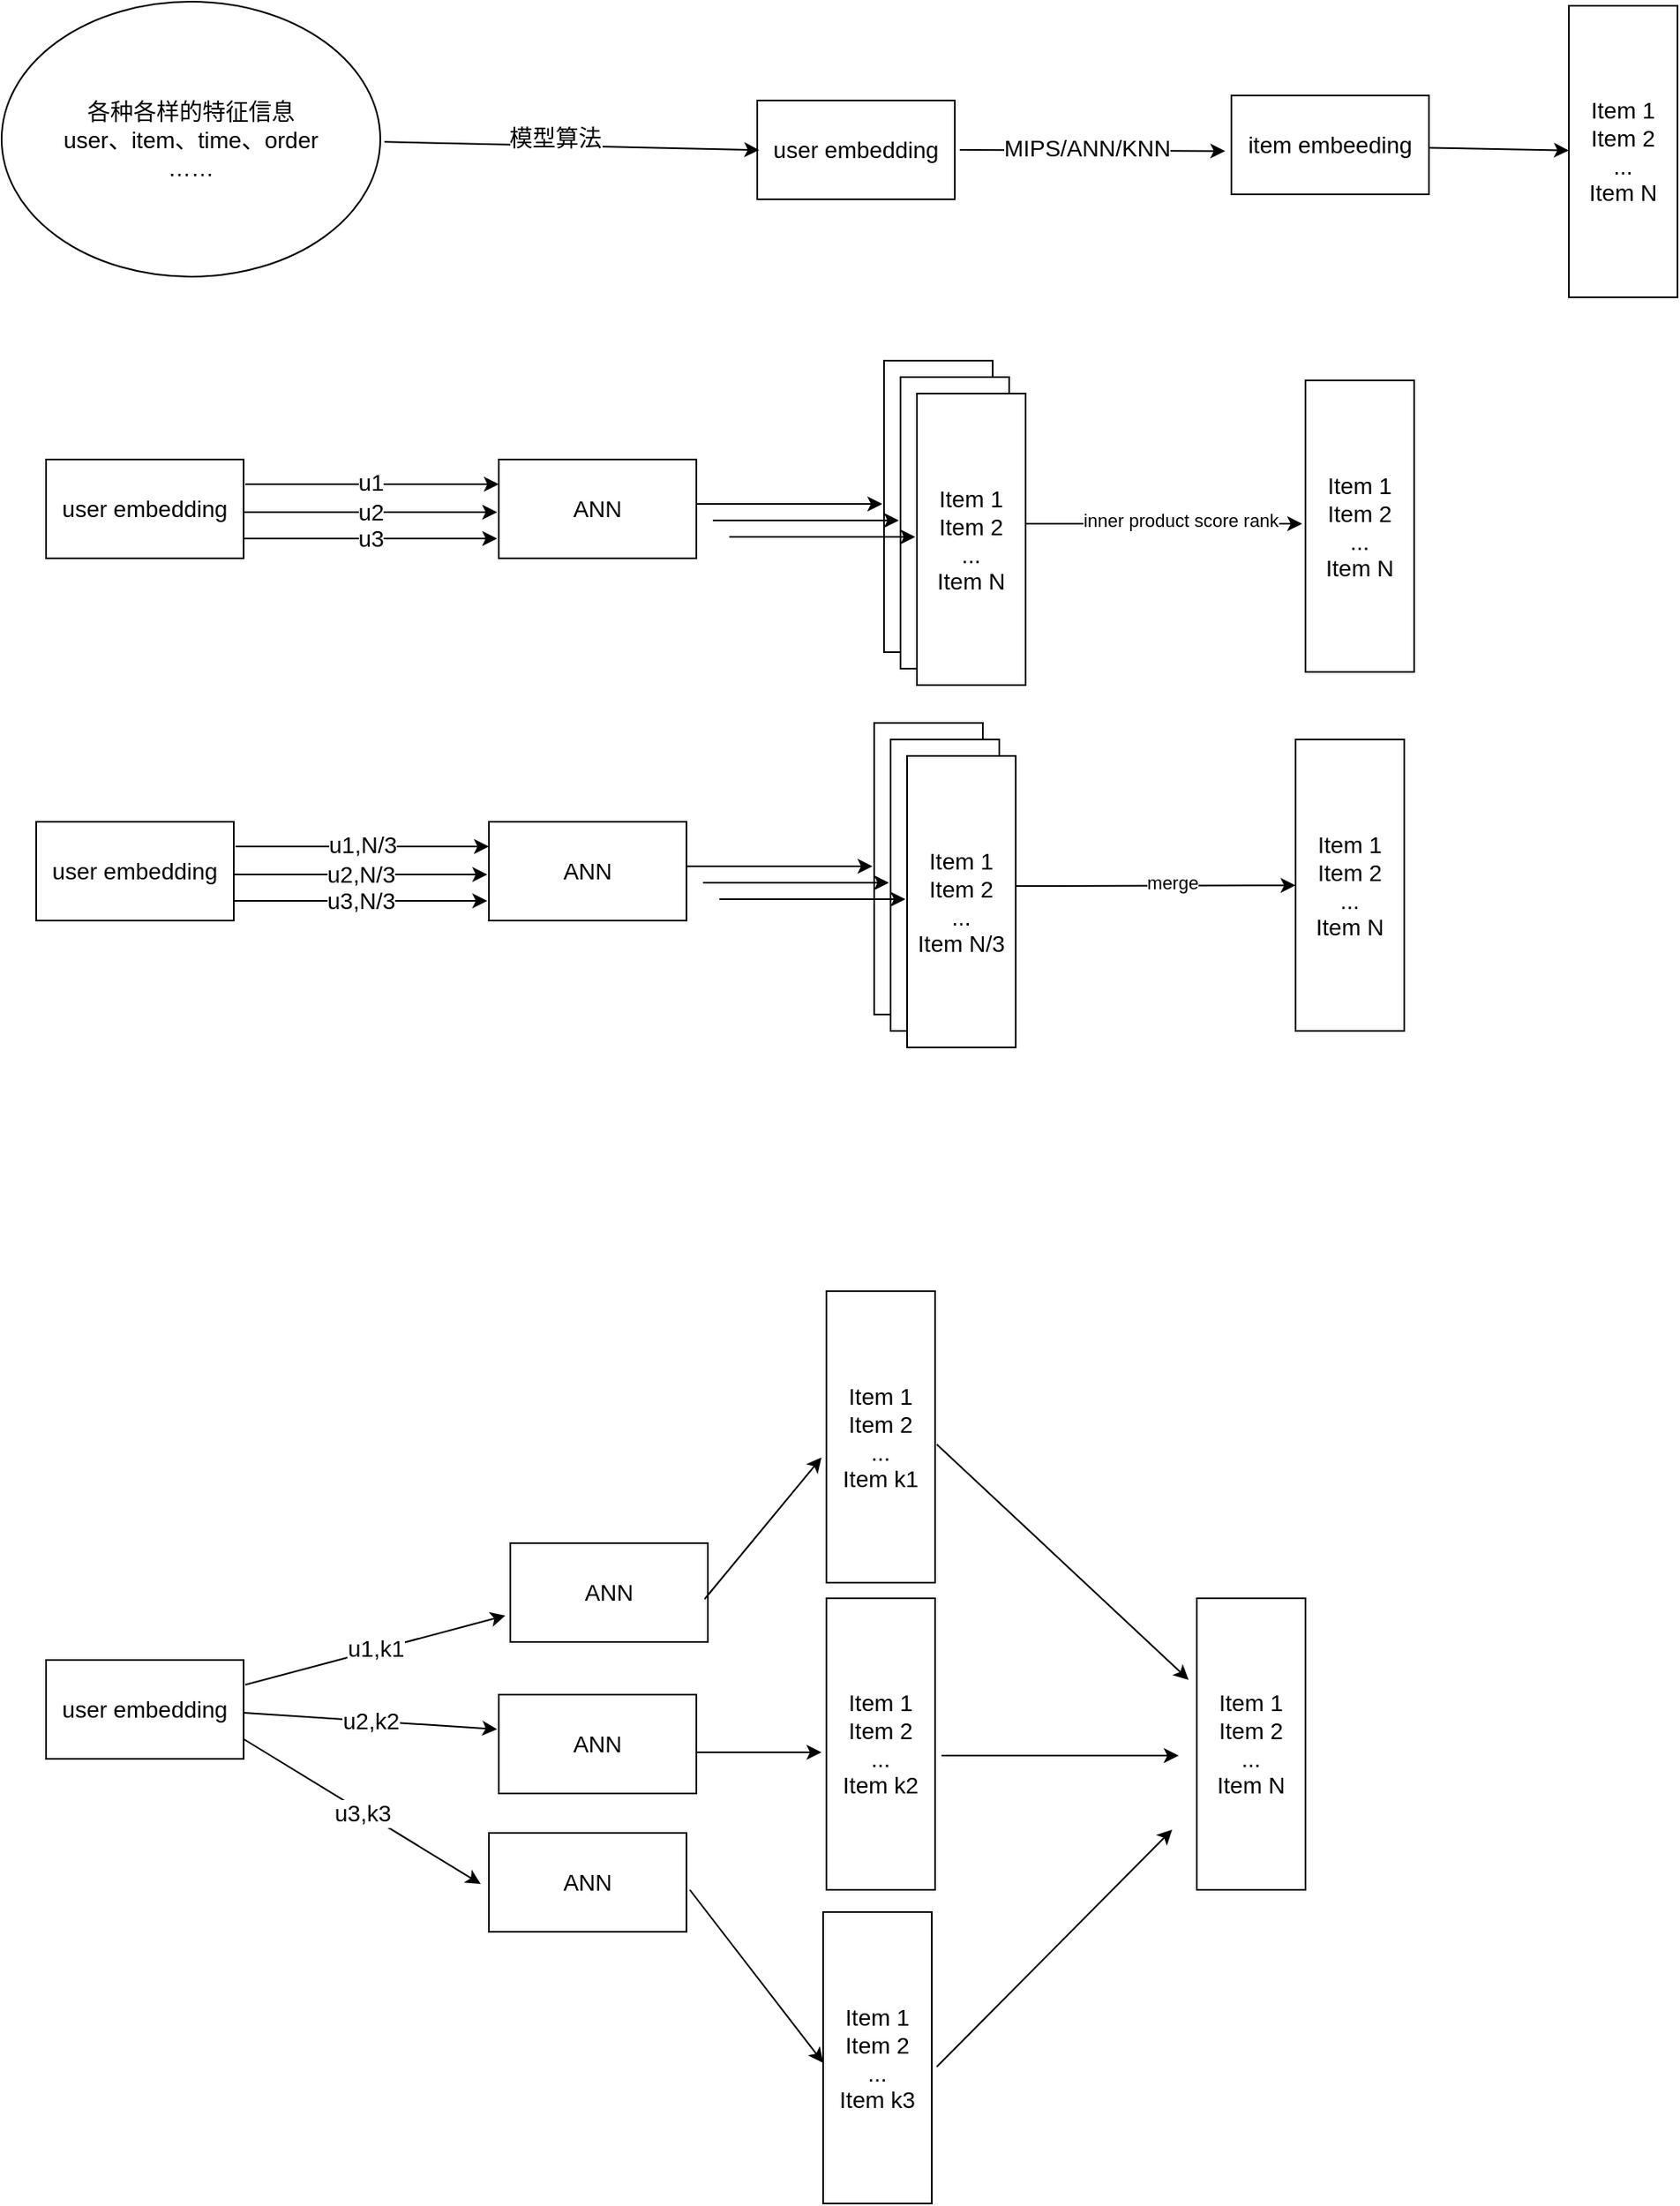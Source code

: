 <mxfile version="24.2.1" type="github">
  <diagram name="第 1 页" id="RoUJtp1ca_ix6E7DKOYr">
    <mxGraphModel dx="1346" dy="801" grid="0" gridSize="10" guides="1" tooltips="1" connect="0" arrows="0" fold="1" page="1" pageScale="1" pageWidth="1169" pageHeight="827" math="0" shadow="0">
      <root>
        <mxCell id="0" />
        <mxCell id="1" parent="0" />
        <mxCell id="VDyG_0sEehmQ8YzIbHEi-2" value="user embedding" style="rounded=0;whiteSpace=wrap;html=1;fontSize=14;" vertex="1" parent="1">
          <mxGeometry x="486" y="104" width="120" height="60" as="geometry" />
        </mxCell>
        <mxCell id="VDyG_0sEehmQ8YzIbHEi-3" value="item embeeding" style="rounded=0;whiteSpace=wrap;html=1;rotation=0;fontSize=14;" vertex="1" parent="1">
          <mxGeometry x="774" y="101" width="120" height="60" as="geometry" />
        </mxCell>
        <mxCell id="VDyG_0sEehmQ8YzIbHEi-4" value="&lt;font style=&quot;font-size: 14px;&quot;&gt;各种各样的特征信息&lt;/font&gt;&lt;div style=&quot;font-size: 14px;&quot;&gt;&lt;font style=&quot;font-size: 14px;&quot;&gt;user、&lt;span style=&quot;background-color: initial; font-size: 14px;&quot;&gt;item、time、order&lt;/span&gt;&lt;/font&gt;&lt;/div&gt;&lt;div style=&quot;font-size: 14px;&quot;&gt;&lt;span style=&quot;background-color: initial; font-size: 14px;&quot;&gt;&lt;font style=&quot;font-size: 14px;&quot;&gt;……&lt;/font&gt;&lt;/span&gt;&lt;/div&gt;" style="ellipse;whiteSpace=wrap;html=1;fontSize=14;" vertex="1" parent="1">
          <mxGeometry x="27" y="44" width="230" height="167" as="geometry" />
        </mxCell>
        <mxCell id="VDyG_0sEehmQ8YzIbHEi-5" value="" style="endArrow=classic;html=1;rounded=0;entryX=0.01;entryY=0.502;entryDx=0;entryDy=0;entryPerimeter=0;exitX=1.011;exitY=0.51;exitDx=0;exitDy=0;exitPerimeter=0;" edge="1" parent="1" source="VDyG_0sEehmQ8YzIbHEi-4" target="VDyG_0sEehmQ8YzIbHEi-2">
          <mxGeometry width="50" height="50" relative="1" as="geometry">
            <mxPoint x="279" y="142" as="sourcePoint" />
            <mxPoint x="329" y="92" as="targetPoint" />
          </mxGeometry>
        </mxCell>
        <mxCell id="VDyG_0sEehmQ8YzIbHEi-6" value="模型算法" style="edgeLabel;html=1;align=center;verticalAlign=middle;resizable=0;points=[];fontSize=14;" vertex="1" connectable="0" parent="VDyG_0sEehmQ8YzIbHEi-5">
          <mxGeometry x="-0.091" y="5" relative="1" as="geometry">
            <mxPoint as="offset" />
          </mxGeometry>
        </mxCell>
        <mxCell id="VDyG_0sEehmQ8YzIbHEi-7" value="" style="endArrow=classic;html=1;rounded=0;entryX=-0.031;entryY=0.562;entryDx=0;entryDy=0;entryPerimeter=0;" edge="1" parent="1" target="VDyG_0sEehmQ8YzIbHEi-3">
          <mxGeometry width="50" height="50" relative="1" as="geometry">
            <mxPoint x="609" y="134" as="sourcePoint" />
            <mxPoint x="654" y="82" as="targetPoint" />
          </mxGeometry>
        </mxCell>
        <mxCell id="VDyG_0sEehmQ8YzIbHEi-8" value="&lt;font style=&quot;font-size: 14px;&quot;&gt;MIPS/ANN/KNN&lt;/font&gt;" style="edgeLabel;html=1;align=center;verticalAlign=middle;resizable=0;points=[];fontSize=14;" vertex="1" connectable="0" parent="VDyG_0sEehmQ8YzIbHEi-7">
          <mxGeometry x="-0.052" y="2" relative="1" as="geometry">
            <mxPoint as="offset" />
          </mxGeometry>
        </mxCell>
        <mxCell id="VDyG_0sEehmQ8YzIbHEi-9" value="Item 1&lt;div style=&quot;font-size: 14px;&quot;&gt;Item 2&lt;/div&gt;&lt;div style=&quot;font-size: 14px;&quot;&gt;...&lt;/div&gt;&lt;div style=&quot;font-size: 14px;&quot;&gt;Item N&lt;/div&gt;" style="rounded=0;whiteSpace=wrap;html=1;rotation=0;fontSize=14;" vertex="1" parent="1">
          <mxGeometry x="979" y="46.5" width="66" height="177" as="geometry" />
        </mxCell>
        <mxCell id="VDyG_0sEehmQ8YzIbHEi-10" value="" style="endArrow=classic;html=1;rounded=0;exitX=1.002;exitY=0.529;exitDx=0;exitDy=0;exitPerimeter=0;" edge="1" parent="1" source="VDyG_0sEehmQ8YzIbHEi-3" target="VDyG_0sEehmQ8YzIbHEi-9">
          <mxGeometry width="50" height="50" relative="1" as="geometry">
            <mxPoint x="916" y="131" as="sourcePoint" />
            <mxPoint x="1036" y="131" as="targetPoint" />
          </mxGeometry>
        </mxCell>
        <mxCell id="VDyG_0sEehmQ8YzIbHEi-11" value="user embedding" style="rounded=0;whiteSpace=wrap;html=1;fontSize=14;" vertex="1" parent="1">
          <mxGeometry x="54" y="322" width="120" height="60" as="geometry" />
        </mxCell>
        <mxCell id="VDyG_0sEehmQ8YzIbHEi-12" value="" style="endArrow=classic;html=1;rounded=0;fontSize=14;" edge="1" parent="1">
          <mxGeometry width="50" height="50" relative="1" as="geometry">
            <mxPoint x="175" y="337" as="sourcePoint" />
            <mxPoint x="329" y="337" as="targetPoint" />
          </mxGeometry>
        </mxCell>
        <mxCell id="VDyG_0sEehmQ8YzIbHEi-15" value="u1" style="edgeLabel;html=1;align=center;verticalAlign=middle;resizable=0;points=[];fontSize=14;" vertex="1" connectable="0" parent="VDyG_0sEehmQ8YzIbHEi-12">
          <mxGeometry x="-0.006" y="1" relative="1" as="geometry">
            <mxPoint x="-1" as="offset" />
          </mxGeometry>
        </mxCell>
        <mxCell id="VDyG_0sEehmQ8YzIbHEi-13" value="u2" style="endArrow=classic;html=1;rounded=0;fontSize=14;" edge="1" parent="1">
          <mxGeometry width="50" height="50" relative="1" as="geometry">
            <mxPoint x="174" y="354" as="sourcePoint" />
            <mxPoint x="328" y="354" as="targetPoint" />
          </mxGeometry>
        </mxCell>
        <mxCell id="VDyG_0sEehmQ8YzIbHEi-14" value="u3" style="endArrow=classic;html=1;rounded=0;fontSize=14;" edge="1" parent="1">
          <mxGeometry width="50" height="50" relative="1" as="geometry">
            <mxPoint x="174" y="370" as="sourcePoint" />
            <mxPoint x="328" y="370" as="targetPoint" />
          </mxGeometry>
        </mxCell>
        <mxCell id="VDyG_0sEehmQ8YzIbHEi-16" value="ANN" style="rounded=0;whiteSpace=wrap;html=1;fontSize=14;" vertex="1" parent="1">
          <mxGeometry x="329" y="322" width="120" height="60" as="geometry" />
        </mxCell>
        <mxCell id="VDyG_0sEehmQ8YzIbHEi-17" value="" style="endArrow=classic;html=1;rounded=0;exitX=1;exitY=0.45;exitDx=0;exitDy=0;exitPerimeter=0;fontSize=14;" edge="1" parent="1" source="VDyG_0sEehmQ8YzIbHEi-16">
          <mxGeometry width="50" height="50" relative="1" as="geometry">
            <mxPoint x="490" y="355" as="sourcePoint" />
            <mxPoint x="562" y="349" as="targetPoint" />
          </mxGeometry>
        </mxCell>
        <mxCell id="VDyG_0sEehmQ8YzIbHEi-19" value="Item1&lt;div style=&quot;font-size: 14px;&quot;&gt;Item2&lt;/div&gt;&lt;div style=&quot;font-size: 14px;&quot;&gt;...&lt;/div&gt;&lt;div style=&quot;font-size: 14px;&quot;&gt;ItemN&lt;/div&gt;" style="rounded=0;whiteSpace=wrap;html=1;rotation=0;fontSize=14;" vertex="1" parent="1">
          <mxGeometry x="563" y="262" width="66" height="177" as="geometry" />
        </mxCell>
        <mxCell id="VDyG_0sEehmQ8YzIbHEi-20" value="Item1&lt;div style=&quot;font-size: 14px;&quot;&gt;Item2&lt;/div&gt;&lt;div style=&quot;font-size: 14px;&quot;&gt;...&lt;/div&gt;&lt;div style=&quot;font-size: 14px;&quot;&gt;ItemN&lt;/div&gt;" style="rounded=0;whiteSpace=wrap;html=1;rotation=0;fontSize=14;" vertex="1" parent="1">
          <mxGeometry x="573" y="272" width="66" height="177" as="geometry" />
        </mxCell>
        <mxCell id="VDyG_0sEehmQ8YzIbHEi-21" value="Item 1&lt;div style=&quot;font-size: 14px;&quot;&gt;Item 2&lt;/div&gt;&lt;div style=&quot;font-size: 14px;&quot;&gt;...&lt;/div&gt;&lt;div style=&quot;font-size: 14px;&quot;&gt;Item N&lt;/div&gt;" style="rounded=0;whiteSpace=wrap;html=1;rotation=0;fontSize=14;" vertex="1" parent="1">
          <mxGeometry x="583" y="282" width="66" height="177" as="geometry" />
        </mxCell>
        <mxCell id="VDyG_0sEehmQ8YzIbHEi-22" value="" style="endArrow=classic;html=1;rounded=0;exitX=1;exitY=0.45;exitDx=0;exitDy=0;exitPerimeter=0;fontSize=14;" edge="1" parent="1">
          <mxGeometry width="50" height="50" relative="1" as="geometry">
            <mxPoint x="459" y="359" as="sourcePoint" />
            <mxPoint x="572" y="359" as="targetPoint" />
          </mxGeometry>
        </mxCell>
        <mxCell id="VDyG_0sEehmQ8YzIbHEi-23" value="" style="endArrow=classic;html=1;rounded=0;exitX=1;exitY=0.45;exitDx=0;exitDy=0;exitPerimeter=0;fontSize=14;" edge="1" parent="1">
          <mxGeometry width="50" height="50" relative="1" as="geometry">
            <mxPoint x="469" y="369" as="sourcePoint" />
            <mxPoint x="582" y="369" as="targetPoint" />
          </mxGeometry>
        </mxCell>
        <mxCell id="VDyG_0sEehmQ8YzIbHEi-24" value="" style="endArrow=classic;html=1;rounded=0;" edge="1" parent="1">
          <mxGeometry width="50" height="50" relative="1" as="geometry">
            <mxPoint x="649" y="361" as="sourcePoint" />
            <mxPoint x="817" y="361" as="targetPoint" />
          </mxGeometry>
        </mxCell>
        <mxCell id="VDyG_0sEehmQ8YzIbHEi-25" value="inner product score rank" style="edgeLabel;html=1;align=center;verticalAlign=middle;resizable=0;points=[];" vertex="1" connectable="0" parent="VDyG_0sEehmQ8YzIbHEi-24">
          <mxGeometry x="0.112" y="2" relative="1" as="geometry">
            <mxPoint as="offset" />
          </mxGeometry>
        </mxCell>
        <mxCell id="VDyG_0sEehmQ8YzIbHEi-26" value="Item 1&lt;div style=&quot;font-size: 14px;&quot;&gt;Item 2&lt;/div&gt;&lt;div style=&quot;font-size: 14px;&quot;&gt;...&lt;/div&gt;&lt;div style=&quot;font-size: 14px;&quot;&gt;Item N&lt;/div&gt;" style="rounded=0;whiteSpace=wrap;html=1;rotation=0;fontSize=14;" vertex="1" parent="1">
          <mxGeometry x="819" y="274" width="66" height="177" as="geometry" />
        </mxCell>
        <mxCell id="VDyG_0sEehmQ8YzIbHEi-27" value="user embedding" style="rounded=0;whiteSpace=wrap;html=1;fontSize=14;" vertex="1" parent="1">
          <mxGeometry x="48" y="542" width="120" height="60" as="geometry" />
        </mxCell>
        <mxCell id="VDyG_0sEehmQ8YzIbHEi-28" value="" style="endArrow=classic;html=1;rounded=0;fontSize=14;" edge="1" parent="1">
          <mxGeometry width="50" height="50" relative="1" as="geometry">
            <mxPoint x="169" y="557" as="sourcePoint" />
            <mxPoint x="323" y="557" as="targetPoint" />
          </mxGeometry>
        </mxCell>
        <mxCell id="VDyG_0sEehmQ8YzIbHEi-29" value="u1,N/3" style="edgeLabel;html=1;align=center;verticalAlign=middle;resizable=0;points=[];fontSize=14;" vertex="1" connectable="0" parent="VDyG_0sEehmQ8YzIbHEi-28">
          <mxGeometry x="-0.006" y="1" relative="1" as="geometry">
            <mxPoint as="offset" />
          </mxGeometry>
        </mxCell>
        <mxCell id="VDyG_0sEehmQ8YzIbHEi-30" value="u2,N/3" style="endArrow=classic;html=1;rounded=0;fontSize=14;" edge="1" parent="1">
          <mxGeometry width="50" height="50" relative="1" as="geometry">
            <mxPoint x="168" y="574" as="sourcePoint" />
            <mxPoint x="322" y="574" as="targetPoint" />
          </mxGeometry>
        </mxCell>
        <mxCell id="VDyG_0sEehmQ8YzIbHEi-31" value="u3,N/3" style="endArrow=classic;html=1;rounded=0;fontSize=14;" edge="1" parent="1">
          <mxGeometry x="0.013" width="50" height="50" relative="1" as="geometry">
            <mxPoint x="168" y="590" as="sourcePoint" />
            <mxPoint x="322" y="590" as="targetPoint" />
            <mxPoint x="-1" as="offset" />
          </mxGeometry>
        </mxCell>
        <mxCell id="VDyG_0sEehmQ8YzIbHEi-32" value="ANN" style="rounded=0;whiteSpace=wrap;html=1;fontSize=14;" vertex="1" parent="1">
          <mxGeometry x="323" y="542" width="120" height="60" as="geometry" />
        </mxCell>
        <mxCell id="VDyG_0sEehmQ8YzIbHEi-33" value="" style="endArrow=classic;html=1;rounded=0;exitX=1;exitY=0.45;exitDx=0;exitDy=0;exitPerimeter=0;fontSize=14;" edge="1" parent="1" source="VDyG_0sEehmQ8YzIbHEi-32">
          <mxGeometry width="50" height="50" relative="1" as="geometry">
            <mxPoint x="484" y="575" as="sourcePoint" />
            <mxPoint x="556" y="569" as="targetPoint" />
          </mxGeometry>
        </mxCell>
        <mxCell id="VDyG_0sEehmQ8YzIbHEi-34" value="Item1&lt;div style=&quot;font-size: 14px;&quot;&gt;Item2&lt;/div&gt;&lt;div style=&quot;font-size: 14px;&quot;&gt;...&lt;/div&gt;&lt;div style=&quot;font-size: 14px;&quot;&gt;ItemN&lt;/div&gt;" style="rounded=0;whiteSpace=wrap;html=1;rotation=0;fontSize=14;" vertex="1" parent="1">
          <mxGeometry x="557" y="482" width="66" height="177" as="geometry" />
        </mxCell>
        <mxCell id="VDyG_0sEehmQ8YzIbHEi-35" value="Item1&lt;div style=&quot;font-size: 14px;&quot;&gt;Item2&lt;/div&gt;&lt;div style=&quot;font-size: 14px;&quot;&gt;...&lt;/div&gt;&lt;div style=&quot;font-size: 14px;&quot;&gt;ItemN&lt;/div&gt;" style="rounded=0;whiteSpace=wrap;html=1;rotation=0;fontSize=14;" vertex="1" parent="1">
          <mxGeometry x="567" y="492" width="66" height="177" as="geometry" />
        </mxCell>
        <mxCell id="VDyG_0sEehmQ8YzIbHEi-36" value="Item 1&lt;div style=&quot;font-size: 14px;&quot;&gt;Item 2&lt;/div&gt;&lt;div style=&quot;font-size: 14px;&quot;&gt;...&lt;/div&gt;&lt;div style=&quot;font-size: 14px;&quot;&gt;Item N/3&lt;/div&gt;" style="rounded=0;whiteSpace=wrap;html=1;rotation=0;fontSize=14;" vertex="1" parent="1">
          <mxGeometry x="577" y="502" width="66" height="177" as="geometry" />
        </mxCell>
        <mxCell id="VDyG_0sEehmQ8YzIbHEi-37" value="" style="endArrow=classic;html=1;rounded=0;exitX=1;exitY=0.45;exitDx=0;exitDy=0;exitPerimeter=0;fontSize=14;" edge="1" parent="1">
          <mxGeometry width="50" height="50" relative="1" as="geometry">
            <mxPoint x="453" y="579" as="sourcePoint" />
            <mxPoint x="566" y="579" as="targetPoint" />
          </mxGeometry>
        </mxCell>
        <mxCell id="VDyG_0sEehmQ8YzIbHEi-38" value="" style="endArrow=classic;html=1;rounded=0;exitX=1;exitY=0.45;exitDx=0;exitDy=0;exitPerimeter=0;fontSize=14;" edge="1" parent="1">
          <mxGeometry width="50" height="50" relative="1" as="geometry">
            <mxPoint x="463" y="589" as="sourcePoint" />
            <mxPoint x="576" y="589" as="targetPoint" />
          </mxGeometry>
        </mxCell>
        <mxCell id="VDyG_0sEehmQ8YzIbHEi-39" value="" style="endArrow=classic;html=1;rounded=0;" edge="1" parent="1" target="VDyG_0sEehmQ8YzIbHEi-41">
          <mxGeometry width="50" height="50" relative="1" as="geometry">
            <mxPoint x="643" y="581" as="sourcePoint" />
            <mxPoint x="811" y="581" as="targetPoint" />
          </mxGeometry>
        </mxCell>
        <mxCell id="VDyG_0sEehmQ8YzIbHEi-40" value="merge" style="edgeLabel;html=1;align=center;verticalAlign=middle;resizable=0;points=[];" vertex="1" connectable="0" parent="VDyG_0sEehmQ8YzIbHEi-39">
          <mxGeometry x="0.112" y="2" relative="1" as="geometry">
            <mxPoint as="offset" />
          </mxGeometry>
        </mxCell>
        <mxCell id="VDyG_0sEehmQ8YzIbHEi-41" value="Item 1&lt;div style=&quot;font-size: 14px;&quot;&gt;Item 2&lt;/div&gt;&lt;div style=&quot;font-size: 14px;&quot;&gt;...&lt;/div&gt;&lt;div style=&quot;font-size: 14px;&quot;&gt;Item N&lt;/div&gt;" style="rounded=0;whiteSpace=wrap;html=1;rotation=0;fontSize=14;" vertex="1" parent="1">
          <mxGeometry x="813" y="492" width="66" height="177" as="geometry" />
        </mxCell>
        <mxCell id="VDyG_0sEehmQ8YzIbHEi-42" value="user embedding" style="rounded=0;whiteSpace=wrap;html=1;fontSize=14;" vertex="1" parent="1">
          <mxGeometry x="54" y="1051" width="120" height="60" as="geometry" />
        </mxCell>
        <mxCell id="VDyG_0sEehmQ8YzIbHEi-43" value="" style="endArrow=classic;html=1;rounded=0;fontSize=14;" edge="1" parent="1">
          <mxGeometry width="50" height="50" relative="1" as="geometry">
            <mxPoint x="175" y="1066" as="sourcePoint" />
            <mxPoint x="333" y="1024" as="targetPoint" />
          </mxGeometry>
        </mxCell>
        <mxCell id="VDyG_0sEehmQ8YzIbHEi-44" value="u1,k1" style="edgeLabel;html=1;align=center;verticalAlign=middle;resizable=0;points=[];fontSize=14;" vertex="1" connectable="0" parent="VDyG_0sEehmQ8YzIbHEi-43">
          <mxGeometry x="-0.006" y="1" relative="1" as="geometry">
            <mxPoint as="offset" />
          </mxGeometry>
        </mxCell>
        <mxCell id="VDyG_0sEehmQ8YzIbHEi-45" value="u2,k2" style="endArrow=classic;html=1;rounded=0;fontSize=14;" edge="1" parent="1">
          <mxGeometry width="50" height="50" relative="1" as="geometry">
            <mxPoint x="174" y="1083" as="sourcePoint" />
            <mxPoint x="328" y="1093" as="targetPoint" />
          </mxGeometry>
        </mxCell>
        <mxCell id="VDyG_0sEehmQ8YzIbHEi-46" value="u3,k3" style="endArrow=classic;html=1;rounded=0;fontSize=14;" edge="1" parent="1">
          <mxGeometry x="0.013" width="50" height="50" relative="1" as="geometry">
            <mxPoint x="174" y="1099" as="sourcePoint" />
            <mxPoint x="318" y="1187" as="targetPoint" />
            <mxPoint x="-1" as="offset" />
          </mxGeometry>
        </mxCell>
        <mxCell id="VDyG_0sEehmQ8YzIbHEi-47" value="ANN" style="rounded=0;whiteSpace=wrap;html=1;fontSize=14;" vertex="1" parent="1">
          <mxGeometry x="336" y="980" width="120" height="60" as="geometry" />
        </mxCell>
        <mxCell id="VDyG_0sEehmQ8YzIbHEi-57" value="ANN" style="rounded=0;whiteSpace=wrap;html=1;fontSize=14;" vertex="1" parent="1">
          <mxGeometry x="329" y="1072" width="120" height="60" as="geometry" />
        </mxCell>
        <mxCell id="VDyG_0sEehmQ8YzIbHEi-58" value="ANN" style="rounded=0;whiteSpace=wrap;html=1;fontSize=14;" vertex="1" parent="1">
          <mxGeometry x="323" y="1156" width="120" height="60" as="geometry" />
        </mxCell>
        <mxCell id="VDyG_0sEehmQ8YzIbHEi-59" value="Item 1&lt;div style=&quot;font-size: 14px;&quot;&gt;Item 2&lt;/div&gt;&lt;div style=&quot;font-size: 14px;&quot;&gt;...&lt;/div&gt;&lt;div style=&quot;font-size: 14px;&quot;&gt;Item k1&lt;/div&gt;" style="rounded=0;whiteSpace=wrap;html=1;rotation=0;fontSize=14;" vertex="1" parent="1">
          <mxGeometry x="528" y="827" width="66" height="177" as="geometry" />
        </mxCell>
        <mxCell id="VDyG_0sEehmQ8YzIbHEi-60" value="Item 1&lt;div style=&quot;font-size: 14px;&quot;&gt;Item 2&lt;/div&gt;&lt;div style=&quot;font-size: 14px;&quot;&gt;...&lt;/div&gt;&lt;div style=&quot;font-size: 14px;&quot;&gt;Item k2&lt;/div&gt;" style="rounded=0;whiteSpace=wrap;html=1;rotation=0;fontSize=14;" vertex="1" parent="1">
          <mxGeometry x="528" y="1013.5" width="66" height="177" as="geometry" />
        </mxCell>
        <mxCell id="VDyG_0sEehmQ8YzIbHEi-61" value="Item 1&lt;div style=&quot;font-size: 14px;&quot;&gt;Item 2&lt;/div&gt;&lt;div style=&quot;font-size: 14px;&quot;&gt;...&lt;/div&gt;&lt;div style=&quot;font-size: 14px;&quot;&gt;Item k3&lt;/div&gt;" style="rounded=0;whiteSpace=wrap;html=1;rotation=0;fontSize=14;" vertex="1" parent="1">
          <mxGeometry x="526" y="1204" width="66" height="177" as="geometry" />
        </mxCell>
        <mxCell id="VDyG_0sEehmQ8YzIbHEi-62" value="" style="endArrow=classic;html=1;rounded=0;" edge="1" parent="1">
          <mxGeometry width="50" height="50" relative="1" as="geometry">
            <mxPoint x="454" y="1014" as="sourcePoint" />
            <mxPoint x="525" y="928" as="targetPoint" />
          </mxGeometry>
        </mxCell>
        <mxCell id="VDyG_0sEehmQ8YzIbHEi-63" value="" style="endArrow=classic;html=1;rounded=0;" edge="1" parent="1">
          <mxGeometry width="50" height="50" relative="1" as="geometry">
            <mxPoint x="449" y="1107" as="sourcePoint" />
            <mxPoint x="525" y="1107" as="targetPoint" />
          </mxGeometry>
        </mxCell>
        <mxCell id="VDyG_0sEehmQ8YzIbHEi-64" value="" style="endArrow=classic;html=1;rounded=0;" edge="1" parent="1">
          <mxGeometry width="50" height="50" relative="1" as="geometry">
            <mxPoint x="445" y="1190.5" as="sourcePoint" />
            <mxPoint x="526" y="1295.5" as="targetPoint" />
          </mxGeometry>
        </mxCell>
        <mxCell id="VDyG_0sEehmQ8YzIbHEi-65" value="" style="endArrow=classic;html=1;rounded=0;" edge="1" parent="1">
          <mxGeometry width="50" height="50" relative="1" as="geometry">
            <mxPoint x="595" y="920" as="sourcePoint" />
            <mxPoint x="748" y="1063" as="targetPoint" />
          </mxGeometry>
        </mxCell>
        <mxCell id="VDyG_0sEehmQ8YzIbHEi-66" value="" style="endArrow=classic;html=1;rounded=0;" edge="1" parent="1">
          <mxGeometry width="50" height="50" relative="1" as="geometry">
            <mxPoint x="598" y="1109" as="sourcePoint" />
            <mxPoint x="742" y="1109" as="targetPoint" />
          </mxGeometry>
        </mxCell>
        <mxCell id="VDyG_0sEehmQ8YzIbHEi-67" value="" style="endArrow=classic;html=1;rounded=0;" edge="1" parent="1">
          <mxGeometry width="50" height="50" relative="1" as="geometry">
            <mxPoint x="595" y="1298" as="sourcePoint" />
            <mxPoint x="738" y="1154" as="targetPoint" />
          </mxGeometry>
        </mxCell>
        <mxCell id="VDyG_0sEehmQ8YzIbHEi-68" value="Item 1&lt;div style=&quot;font-size: 14px;&quot;&gt;Item 2&lt;/div&gt;&lt;div style=&quot;font-size: 14px;&quot;&gt;...&lt;/div&gt;&lt;div style=&quot;font-size: 14px;&quot;&gt;Item N&lt;/div&gt;" style="rounded=0;whiteSpace=wrap;html=1;rotation=0;fontSize=14;" vertex="1" parent="1">
          <mxGeometry x="753" y="1013.5" width="66" height="177" as="geometry" />
        </mxCell>
      </root>
    </mxGraphModel>
  </diagram>
</mxfile>
